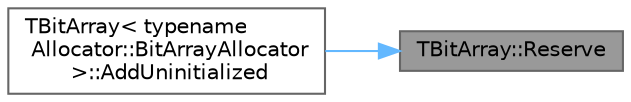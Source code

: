 digraph "TBitArray::Reserve"
{
 // INTERACTIVE_SVG=YES
 // LATEX_PDF_SIZE
  bgcolor="transparent";
  edge [fontname=Helvetica,fontsize=10,labelfontname=Helvetica,labelfontsize=10];
  node [fontname=Helvetica,fontsize=10,shape=box,height=0.2,width=0.4];
  rankdir="RL";
  Node1 [id="Node000001",label="TBitArray::Reserve",height=0.2,width=0.4,color="gray40", fillcolor="grey60", style="filled", fontcolor="black",tooltip="Reserves memory such that the array can contain at least Number bits."];
  Node1 -> Node2 [id="edge1_Node000001_Node000002",dir="back",color="steelblue1",style="solid",tooltip=" "];
  Node2 [id="Node000002",label="TBitArray\< typename\l Allocator::BitArrayAllocator\l \>::AddUninitialized",height=0.2,width=0.4,color="grey40", fillcolor="white", style="filled",URL="$d5/d67/classTBitArray.html#a65d385a7ef76e8c51c2b4739d56b98ae",tooltip=" "];
}
